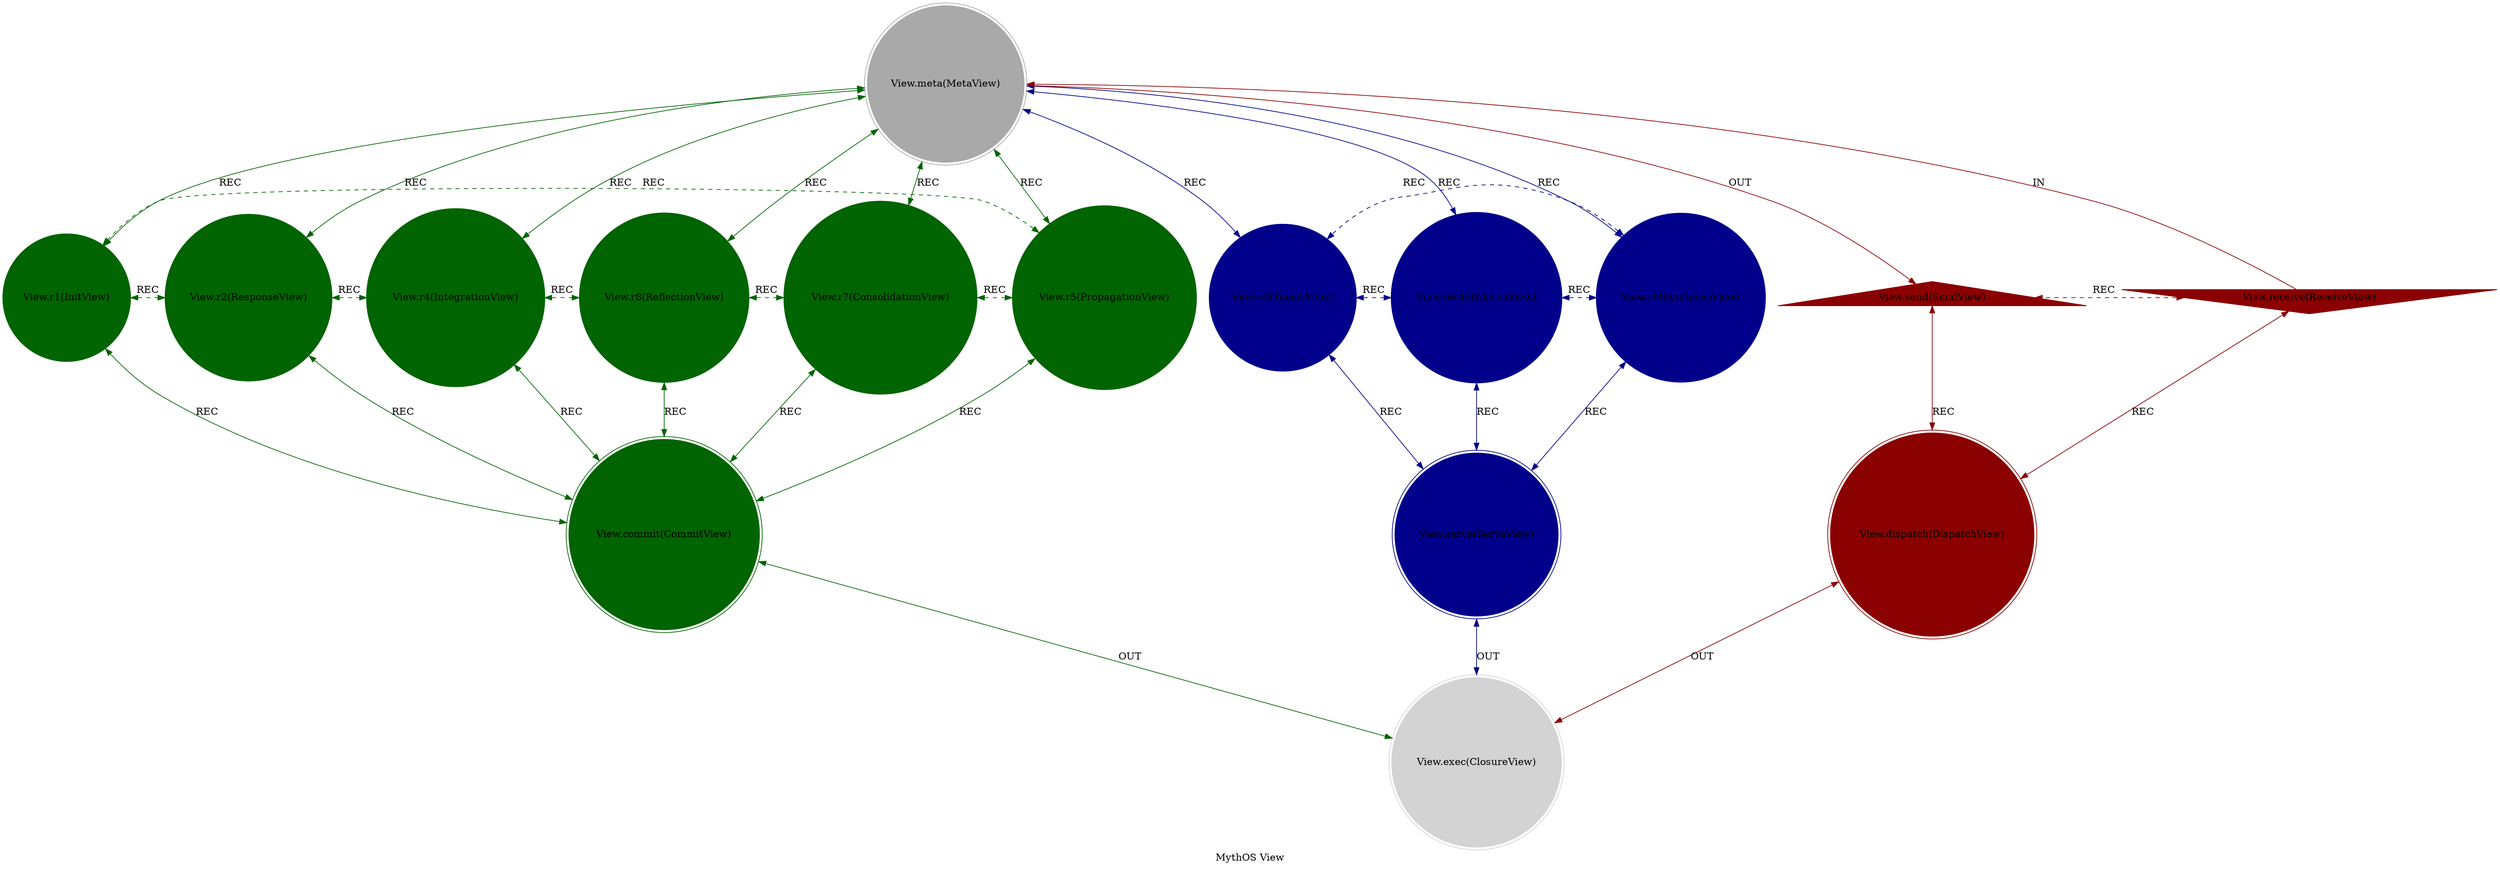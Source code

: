 strict digraph MythOS_View {
    style = filled;
    color = lightgray;
    node [shape = circle; style = filled; color = lightgreen;];
    edge [color = darkgray;];
    label = "MythOS View";
    comment = "Adjective";
    
    spark_0_view_t [label = "View.meta(MetaView)";comment = "Abstract: TODO";shape = doublecircle;color = darkgray;];
    spark_1_view_t [label = "View.r1(InitView)";comment = "Initiation: TODO";color = darkgreen;];
    spark_2_view_t [label = "View.r2(ResponseView)";comment = "Response: TODO";color = darkgreen;];
    spark_4_view_t [label = "View.r4(IntegrationView)";comment = "Integration: TODO";color = darkgreen;];
    spark_8_view_t [label = "View.r8(ReflectionView)";comment = "Reflection: TODO";color = darkgreen;];
    spark_7_view_t [label = "View.r7(ConsolidationView)";comment = "Consolidation: TODO";color = darkgreen;];
    spark_5_view_t [label = "View.r5(PropagationView)";comment = "Propagation: TODO";color = darkgreen;];
    spark_3_view_t [label = "View.r3(ThesisView)";comment = "Thesis: TODO";color = darkblue;];
    spark_6_view_t [label = "View.r6(AntithesisView)";comment = "Antithesis: TODO";color = darkblue;];
    spark_9_view_t [label = "View.r9(SynthesisView)";comment = "Synthesis: TODO";color = darkblue;];
    spark_a_view_t [label = "View.receive(ReceiveView)";comment = "Potential: TODO";shape = invtriangle;color = darkred;];
    spark_b_view_t [label = "View.send(SendView)";comment = "Manifest: TODO";shape = triangle;color = darkred;];
    spark_c_view_t [label = "View.dispatch(DispatchView)";comment = "Why-Who: TODO";shape = doublecircle;color = darkred;];
    spark_d_view_t [label = "View.commit(CommitView)";comment = "What-How: TODO";shape = doublecircle;color = darkgreen;];
    spark_e_view_t [label = "View.serve(ServeView)";comment = "When-Where: TODO";shape = doublecircle;color = darkblue;];
    spark_f_view_t [label = "View.exec(ClosureView)";comment = "Which-Closure: TODO";shape = doublecircle;color = lightgray;];
    
    spark_a_view_t -> spark_0_view_t [label = "IN"; comment = "todo"; color = darkred; constraint = false;];
    spark_0_view_t -> spark_b_view_t [label = "OUT"; comment = "todo"; color = darkred;];
    spark_0_view_t -> spark_3_view_t [label = "REC"; comment = "todo"; color = darkblue; dir = both;];
    spark_0_view_t -> spark_6_view_t [label = "REC"; comment = "todo"; color = darkblue; dir = both;];
    spark_0_view_t -> spark_9_view_t [label = "REC"; comment = "todo"; color = darkblue; dir = both;];
    spark_0_view_t -> spark_1_view_t [label = "REC"; comment = "todo"; color = darkgreen; dir = both;];
    spark_0_view_t -> spark_2_view_t [label = "REC"; comment = "todo"; color = darkgreen; dir = both;];
    spark_0_view_t -> spark_4_view_t [label = "REC"; comment = "todo"; color = darkgreen; dir = both;];
    spark_0_view_t -> spark_8_view_t [label = "REC"; comment = "todo"; color = darkgreen; dir = both;];
    spark_0_view_t -> spark_7_view_t [label = "REC"; comment = "todo"; color = darkgreen; dir = both;];
    spark_0_view_t -> spark_5_view_t [label = "REC"; comment = "todo"; color = darkgreen; dir = both;];
    
    spark_a_view_t -> spark_c_view_t [label = "REC"; comment = "todo"; color = darkred; dir = both;];
    spark_b_view_t -> spark_c_view_t [label = "REC"; comment = "todo"; color = darkred; dir = both;];
    spark_1_view_t -> spark_d_view_t [label = "REC"; comment = "todo"; color = darkgreen; dir = both;];
    spark_2_view_t -> spark_d_view_t [label = "REC"; comment = "todo"; color = darkgreen; dir = both;];
    spark_4_view_t -> spark_d_view_t [label = "REC"; comment = "todo"; color = darkgreen; dir = both;];
    spark_8_view_t -> spark_d_view_t [label = "REC"; comment = "todo"; color = darkgreen; dir = both;];
    spark_7_view_t -> spark_d_view_t [label = "REC"; comment = "todo"; color = darkgreen; dir = both;];
    spark_5_view_t -> spark_d_view_t [label = "REC"; comment = "todo"; color = darkgreen; dir = both;];
    spark_3_view_t -> spark_e_view_t [label = "REC"; comment = "todo"; color = darkblue; dir = both;];
    spark_6_view_t -> spark_e_view_t [label = "REC"; comment = "todo"; color = darkblue; dir = both;];
    spark_9_view_t -> spark_e_view_t [label = "REC"; comment = "todo"; color = darkblue; dir = both;];
    
    spark_1_view_t -> spark_2_view_t [label = "REC"; comment = "todo"; color = darkgreen; dir = both; style = dashed; constraint = false;];
    spark_2_view_t -> spark_4_view_t [label = "REC"; comment = "todo"; color = darkgreen; dir = both; style = dashed; constraint = false;];
    spark_4_view_t -> spark_8_view_t [label = "REC"; comment = "todo"; color = darkgreen; dir = both; style = dashed; constraint = false;];
    spark_8_view_t -> spark_7_view_t [label = "REC"; comment = "todo"; color = darkgreen; dir = both; style = dashed; constraint = false;];
    spark_7_view_t -> spark_5_view_t [label = "REC"; comment = "todo"; color = darkgreen; dir = both; style = dashed; constraint = false;];
    spark_5_view_t -> spark_1_view_t [label = "REC"; comment = "todo"; color = darkgreen; dir = both; style = dashed; constraint = false;];
    spark_3_view_t -> spark_6_view_t [label = "REC"; comment = "todo"; color = darkblue; dir = both; style = dashed; constraint = false;];
    spark_6_view_t -> spark_9_view_t [label = "REC"; comment = "todo"; color = darkblue; dir = both; style = dashed; constraint = false;];
    spark_9_view_t -> spark_3_view_t [label = "REC"; comment = "todo"; color = darkblue; dir = both; style = dashed; constraint = false;];
    spark_a_view_t -> spark_b_view_t [label = "REC"; comment = "todo"; color = darkred; dir = both; style = dashed; constraint = false;];
    
    spark_c_view_t -> spark_f_view_t [label = "OUT"; comment = "todo"; color = darkred; dir = both;];
    spark_d_view_t -> spark_f_view_t [label = "OUT"; comment = "todo"; color = darkgreen; dir = both;];
    spark_e_view_t -> spark_f_view_t [label = "OUT"; comment = "todo"; color = darkblue; dir = both;];
}